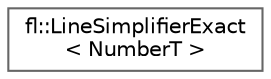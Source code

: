 digraph "Graphical Class Hierarchy"
{
 // INTERACTIVE_SVG=YES
 // LATEX_PDF_SIZE
  bgcolor="transparent";
  edge [fontname=Helvetica,fontsize=10,labelfontname=Helvetica,labelfontsize=10];
  node [fontname=Helvetica,fontsize=10,shape=box,height=0.2,width=0.4];
  rankdir="LR";
  Node0 [id="Node000000",label="fl::LineSimplifierExact\l\< NumberT \>",height=0.2,width=0.4,color="grey40", fillcolor="white", style="filled",URL="$d5/d32/classfl_1_1_line_simplifier_exact.html",tooltip=" "];
}
